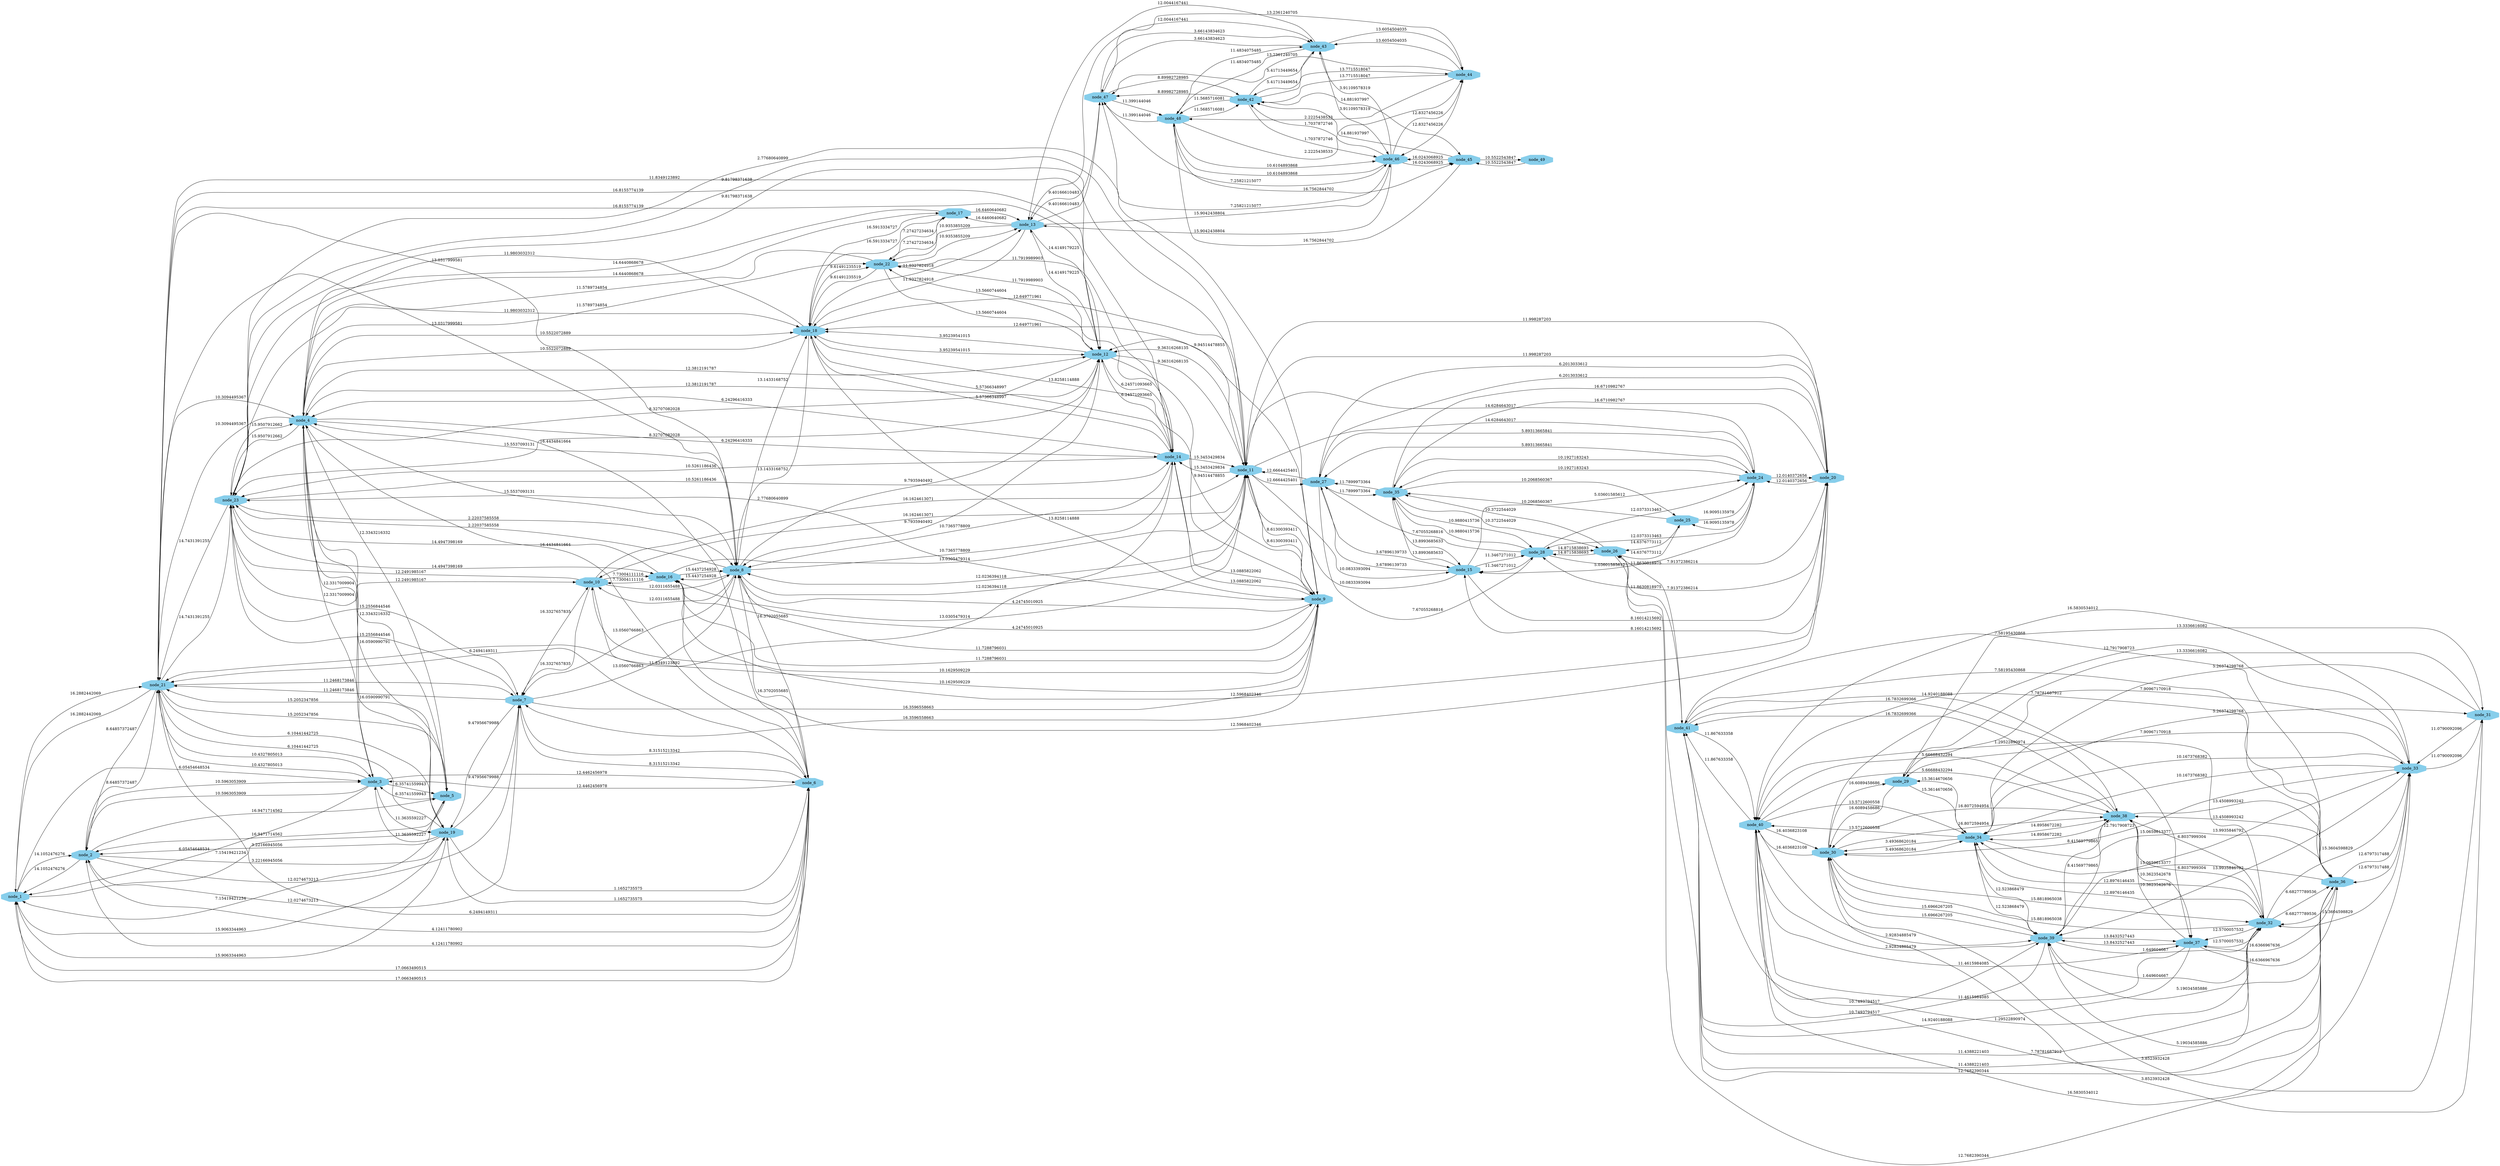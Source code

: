digraph G {
node [width=.3,height=.3,shape=octagon,style=filled,color=skyblue];
overlap="false";
rankdir="LR";
aspect="1";
node_1 [pos="60.6581713619,98.2761884893!"];
node_2 [pos="46.5529237349,98.2763175936!"];
node_3 [pos="56.286219142,94.0876843494!"];
node_4 [pos="53.7937578663,82.0104956821!"];
node_5 [pos="61.97201923,91.2436712581!"];
node_6 [pos="43.8838914214,95.132336962!"];
node_7 [pos="35.985679379,92.5323366668!"];
node_8 [pos="38.4120613785,79.7037042832!"];
node_9 [pos="36.0512072186,76.1728120354!"];
node_10 [pos="26.3870892624,79.3177119687!"];
node_11 [pos="37.629135326,67.7055822843!"];
node_12 [pos="45.4344416209,72.8772366657!"];
node_13 [pos="54.4827938983,61.6559542179!"];
node_14 [pos="49.0120806025,77.996748793!"];
node_15 [pos="36.7148895534,57.6637753605!"];
node_16 [pos="25.2183837678,71.6765299235!"];
node_17 [pos="65.8993649107,73.770134144!"];
node_18 [pos="49.3619137182,72.4340748415!"];
node_19 [pos="45.0047395735,95.4510247149!"];
node_20 [pos="28.7867295093,59.595665196!"];
node_21 [pos="46.8523409161,89.6329283958!"];
node_22 [pos="58.9439767409,71.6399666445!"];
node_23 [pos="38.4984087848,77.4850080297!"];
node_24 [pos="38.9149362351,53.133736696!"];
node_25 [pos="41.404260838,36.4084590261!"];
node_26 [pos="26.7797635675,37.0294877311!"];
node_27 [pos="33.6072985723,55.6946041497!"];
node_28 [pos="26.9409758341,51.9001977809!"];
node_29 [pos="35.1748485042,16.4390011616!"];
node_30 [pos="20.2235020047,9.20613722558!"];
node_31 [pos="24.0729031058,9.05433188988!"];
node_32 [pos="13.0065917244,23.3536049341!"];
node_33 [pos="27.8663400275,19.4636681505!"];
node_34 [pos="20.2755087464,12.6994363218!"];
node_35 [pos="34.5150074316,43.9396008822!"];
node_36 [pos="18.1541594086,27.6153026398!"];
node_37 [pos="1.54135526884,28.5066038331!"];
node_38 [pos="7.19204285554,19.8205163497!"];
node_39 [pos="14.5788774872,23.8527171834!"];
node_40 [pos="11.7170941189,23.2318927573!"];
node_41 [pos="15.1711048881,34.5857701182!"];
node_42 [pos="59.4844356874,45.1000316181!"];
node_43 [pos="58.8709353402,50.482313985!"];
node_44 [pos="72.4554078412,49.7270739234!"];
node_45 [pos="67.6916250993,32.6857607775!"];
node_46 [pos="59.9773183493,46.7309693111!"];
node_47 [pos="59.9242037353,53.9889871165!"];
node_48 [pos="70.2869285985,49.2398378884!"];
node_49 [pos="75.2717372946,25.3446456234!"];
      node_32 -> node_39 [label="1.649604667"];
      node_32 -> node_38 [label="6.8037999304"];
      node_32 -> node_30 [label="15.8818965038"];
      node_32 -> node_33 [label="15.3604598829"];
      node_32 -> node_34 [label="12.8976146435"];
      node_32 -> node_37 [label="12.5700057532"];
      node_32 -> node_36 [label="6.68277789536"];
      node_32 -> node_40 [label="1.29522890974"];
      node_32 -> node_41 [label="11.4388221403"];
      node_46 -> node_13 [label="15.9042438804"];
      node_46 -> node_42 [label="1.7037872746"];
      node_46 -> node_43 [label="3.91109578319"];
      node_46 -> node_44 [label="12.8327456226"];
      node_46 -> node_45 [label="16.0243068925"];
      node_46 -> node_47 [label="7.25821215077"];
      node_46 -> node_48 [label="10.6104893868"];
      node_35 -> node_15 [label="13.8993685633"];
      node_35 -> node_26 [label="10.3722544029"];
      node_35 -> node_27 [label="11.7899973364"];
      node_35 -> node_24 [label="10.1927183243"];
      node_35 -> node_25 [label="10.2068560367"];
      node_35 -> node_20 [label="16.6710982767"];
      node_35 -> node_28 [label="10.9880415736"];
      node_47 -> node_13 [label="9.40166610483"];
      node_47 -> node_42 [label="8.89982728985"];
      node_47 -> node_43 [label="3.66143834623"];
      node_47 -> node_44 [label="13.2361240705"];
      node_47 -> node_46 [label="7.25821215077"];
      node_47 -> node_48 [label="11.399144046"];
      node_42 -> node_43 [label="5.41713449654"];
      node_42 -> node_44 [label="13.7715518047"];
      node_42 -> node_45 [label="14.881937997"];
      node_42 -> node_46 [label="1.7037872746"];
      node_42 -> node_47 [label="8.89982728985"];
      node_42 -> node_48 [label="11.5685716081"];
      node_34 -> node_39 [label="12.523868479"];
      node_34 -> node_38 [label="14.8958672282"];
      node_34 -> node_31 [label="5.26374298768"];
      node_34 -> node_30 [label="3.49368620184"];
      node_34 -> node_33 [label="10.1673768382"];
      node_34 -> node_32 [label="12.8976146435"];
      node_34 -> node_36 [label="15.0659613377"];
      node_34 -> node_40 [label="13.5712600558"];
      node_34 -> node_29 [label="15.3614670656"];
      node_26 -> node_41 [label="11.8630818975"];
      node_26 -> node_25 [label="14.6376773112"];
      node_26 -> node_35 [label="10.3722544029"];
      node_26 -> node_28 [label="14.8715838693"];
      node_26 -> node_36 [label="12.7682390344"];
      node_27 -> node_15 [label="3.67896139733"];
      node_27 -> node_35 [label="11.7899973364"];
      node_27 -> node_11 [label="12.6664425401"];
      node_27 -> node_24 [label="5.89313665841"];
      node_27 -> node_20 [label="6.2013033612"];
      node_27 -> node_28 [label="7.67055268816"];
      node_24 -> node_15 [label="5.03601585612"];
      node_24 -> node_35 [label="10.1927183243"];
      node_24 -> node_11 [label="14.6284643017"];
      node_24 -> node_27 [label="5.89313665841"];
      node_24 -> node_25 [label="16.9095135978"];
      node_24 -> node_20 [label="12.0140372656"];
      node_24 -> node_28 [label="12.0373313463"];
      node_25 -> node_26 [label="14.6376773112"];
      node_25 -> node_24 [label="16.9095135978"];
      node_25 -> node_35 [label="10.2068560367"];
      node_22 -> node_14 [label="11.7919989903"];
      node_22 -> node_18 [label="9.61491235519"];
      node_22 -> node_17 [label="7.27427234634"];
      node_22 -> node_4 [label="11.5789734854"];
      node_22 -> node_13 [label="10.9353855209"];
      node_22 -> node_12 [label="13.5660744604"];
      node_23 -> node_14 [label="10.5261186436"];
      node_23 -> node_18 [label="11.9803032312"];
      node_23 -> node_9 [label="2.77680640899"];
      node_23 -> node_8 [label="2.22037585558"];
      node_23 -> node_7 [label="15.2556844546"];
      node_23 -> node_16 [label="14.4947398169"];
      node_23 -> node_4 [label="15.9507912662"];
      node_23 -> node_12 [label="8.32707082028"];
      node_23 -> node_11 [label="9.81798371638"];
      node_23 -> node_10 [label="12.2491985167"];
      node_23 -> node_21 [label="14.7431391255"];
      node_20 -> node_16 [label="12.5968402346"];
      node_20 -> node_15 [label="8.16014215692"];
      node_20 -> node_35 [label="16.6710982767"];
      node_20 -> node_11 [label="11.998287203"];
      node_20 -> node_27 [label="6.2013033612"];
      node_20 -> node_24 [label="12.0140372656"];
      node_20 -> node_28 [label="7.91372386214"];
      node_21 -> node_14 [label="11.8349123892"];
      node_21 -> node_19 [label="6.10441442725"];
      node_21 -> node_8 [label="13.0317999581"];
      node_21 -> node_7 [label="11.2468173846"];
      node_21 -> node_6 [label="6.2494149311"];
      node_21 -> node_5 [label="15.2052347856"];
      node_21 -> node_4 [label="10.3094495367"];
      node_21 -> node_3 [label="10.4327805013"];
      node_21 -> node_2 [label="8.64857372487"];
      node_21 -> node_1 [label="16.2882442069"];
      node_21 -> node_12 [label="16.8155774139"];
      node_21 -> node_23 [label="14.7431391255"];
      node_48 -> node_42 [label="11.5685716081"];
      node_48 -> node_43 [label="11.4834075485"];
      node_48 -> node_44 [label="2.2225438533"];
      node_48 -> node_45 [label="16.7562844702"];
      node_48 -> node_46 [label="10.6104893868"];
      node_48 -> node_47 [label="11.399144046"];
      node_49 -> node_45 [label="10.5522543847"];
      node_36 -> node_39 [label="5.19034585886"];
      node_36 -> node_38 [label="13.4508993242"];
      node_36 -> node_33 [label="12.6797317488"];
      node_36 -> node_32 [label="6.68277789536"];
      node_36 -> node_34 [label="15.0659613377"];
      node_36 -> node_37 [label="16.6366967636"];
      node_36 -> node_26 [label="12.7682390344"];
      node_36 -> node_41 [label="7.58195430868"];
      node_36 -> node_40 [label="7.78781687912"];
      node_28 -> node_15 [label="11.3467271012"];
      node_28 -> node_35 [label="10.9880415736"];
      node_28 -> node_26 [label="14.8715838693"];
      node_28 -> node_27 [label="7.67055268816"];
      node_28 -> node_24 [label="12.0373313463"];
      node_28 -> node_20 [label="7.91372386214"];
      node_29 -> node_31 [label="13.3336616082"];
      node_29 -> node_30 [label="16.6089458686"];
      node_29 -> node_33 [label="7.90967170918"];
      node_29 -> node_34 [label="15.3614670656"];
      node_37 -> node_39 [label="13.8432527443"];
      node_37 -> node_38 [label="10.3623542678"];
      node_37 -> node_32 [label="12.5700057532"];
      node_37 -> node_36 [label="16.6366967636"];
      node_37 -> node_40 [label="11.4615984085"];
      node_37 -> node_41 [label="14.9240188088"];
      node_9 -> node_18 [label="13.8258114888"];
      node_9 -> node_8 [label="4.24745010925"];
      node_9 -> node_7 [label="16.3596558663"];
      node_9 -> node_16 [label="11.7288796031"];
      node_9 -> node_14 [label="13.0885822062"];
      node_9 -> node_12 [label="9.94514478855"];
      node_9 -> node_11 [label="8.61300393411"];
      node_9 -> node_10 [label="10.1629509229"];
      node_9 -> node_23 [label="2.77680640899"];
      node_8 -> node_21 [label="13.0317999581"];
      node_8 -> node_14 [label="10.7365778809"];
      node_8 -> node_9 [label="4.24745010925"];
      node_8 -> node_18 [label="13.1433168752"];
      node_8 -> node_7 [label="13.0560766863"];
      node_8 -> node_6 [label="16.3702055685"];
      node_8 -> node_4 [label="15.5537093131"];
      node_8 -> node_12 [label="9.7935940492"];
      node_8 -> node_11 [label="12.0236394118"];
      node_8 -> node_10 [label="12.0311655488"];
      node_8 -> node_23 [label="2.22037585558"];
      node_8 -> node_16 [label="15.4437254928"];
      node_7 -> node_9 [label="16.3596558663"];
      node_7 -> node_19 [label="9.47956679988"];
      node_7 -> node_8 [label="13.0560766863"];
      node_7 -> node_6 [label="8.31515213342"];
      node_7 -> node_2 [label="12.0274673213"];
      node_7 -> node_10 [label="16.3327657835"];
      node_7 -> node_23 [label="15.2556844546"];
      node_7 -> node_21 [label="11.2468173846"];
      node_6 -> node_19 [label="1.1652735575"];
      node_6 -> node_8 [label="16.3702055685"];
      node_6 -> node_7 [label="8.31515213342"];
      node_6 -> node_4 [label="16.4434841664"];
      node_6 -> node_3 [label="12.4462456978"];
      node_6 -> node_2 [label="4.12411780902"];
      node_6 -> node_1 [label="17.0663490515"];
      node_6 -> node_21 [label="6.2494149311"];
      node_5 -> node_4 [label="12.3343216332"];
      node_5 -> node_3 [label="6.35741559943"];
      node_5 -> node_2 [label="16.9471714562"];
      node_5 -> node_1 [label="7.15419421234"];
      node_5 -> node_21 [label="15.2052347856"];
      node_4 -> node_18 [label="10.5522072889"];
      node_4 -> node_19 [label="16.0590990791"];
      node_4 -> node_8 [label="15.5537093131"];
      node_4 -> node_17 [label="14.6440868678"];
      node_4 -> node_6 [label="16.4434841664"];
      node_4 -> node_5 [label="12.3343216332"];
      node_4 -> node_14 [label="6.24296416333"];
      node_4 -> node_3 [label="12.3317009904"];
      node_4 -> node_12 [label="12.3812191787"];
      node_4 -> node_22 [label="11.5789734854"];
      node_4 -> node_23 [label="15.9507912662"];
      node_4 -> node_21 [label="10.3094495367"];
      node_3 -> node_19 [label="11.3635592227"];
      node_3 -> node_6 [label="12.4462456978"];
      node_3 -> node_5 [label="6.35741559943"];
      node_3 -> node_4 [label="12.3317009904"];
      node_3 -> node_2 [label="10.5963053909"];
      node_3 -> node_1 [label="6.05454648534"];
      node_3 -> node_21 [label="10.4327805013"];
      node_2 -> node_19 [label="3.22166945056"];
      node_2 -> node_7 [label="12.0274673213"];
      node_2 -> node_6 [label="4.12411780902"];
      node_2 -> node_5 [label="16.9471714562"];
      node_2 -> node_3 [label="10.5963053909"];
      node_2 -> node_1 [label="14.1052476276"];
      node_2 -> node_21 [label="8.64857372487"];
      node_1 -> node_19 [label="15.9063344963"];
      node_1 -> node_6 [label="17.0663490515"];
      node_1 -> node_5 [label="7.15419421234"];
      node_1 -> node_3 [label="6.05454648534"];
      node_1 -> node_2 [label="14.1052476276"];
      node_1 -> node_21 [label="16.2882442069"];
      node_40 -> node_39 [label="2.92834885479"];
      node_40 -> node_38 [label="5.66688432294"];
      node_40 -> node_30 [label="16.4036823108"];
      node_40 -> node_33 [label="16.5830534012"];
      node_40 -> node_32 [label="1.29522890974"];
      node_40 -> node_34 [label="13.5712600558"];
      node_40 -> node_37 [label="11.4615984085"];
      node_40 -> node_36 [label="7.78781687912"];
      node_40 -> node_41 [label="11.867633358"];
      node_39 -> node_38 [label="8.41569779865"];
      node_39 -> node_30 [label="15.6966267205"];
      node_39 -> node_33 [label="13.9935846792"];
      node_39 -> node_32 [label="1.649604667"];
      node_39 -> node_34 [label="12.523868479"];
      node_39 -> node_37 [label="13.8432527443"];
      node_39 -> node_36 [label="5.19034585886"];
      node_39 -> node_40 [label="2.92834885479"];
      node_39 -> node_41 [label="10.7493794517"];
      node_38 -> node_39 [label="8.41569779865"];
      node_38 -> node_30 [label="16.8072594954"];
      node_38 -> node_32 [label="6.8037999304"];
      node_38 -> node_34 [label="14.8958672282"];
      node_38 -> node_37 [label="10.3623542678"];
      node_38 -> node_36 [label="13.4508993242"];
      node_38 -> node_40 [label="5.66688432294"];
      node_38 -> node_41 [label="16.7832699366"];
      node_19 -> node_7 [label="9.47956679988"];
      node_19 -> node_6 [label="1.1652735575"];
      node_19 -> node_4 [label="16.0590990791"];
      node_19 -> node_3 [label="11.3635592227"];
      node_19 -> node_2 [label="3.22166945056"];
      node_19 -> node_1 [label="15.9063344963"];
      node_19 -> node_21 [label="6.10441442725"];
      node_18 -> node_14 [label="5.57366348997"];
      node_18 -> node_9 [label="13.8258114888"];
      node_18 -> node_8 [label="13.1433168752"];
      node_18 -> node_17 [label="16.5913334727"];
      node_18 -> node_4 [label="10.5522072889"];
      node_18 -> node_13 [label="11.9327824918"];
      node_18 -> node_12 [label="3.95239541015"];
      node_18 -> node_11 [label="12.649771961"];
      node_18 -> node_22 [label="9.61491235519"];
      node_18 -> node_23 [label="11.9803032312"];
      node_17 -> node_22 [label="7.27427234634"];
      node_17 -> node_4 [label="14.6440868678"];
      node_17 -> node_13 [label="16.6460640682"];
      node_17 -> node_18 [label="16.5913334727"];
      node_16 -> node_9 [label="11.7288796031"];
      node_16 -> node_8 [label="15.4437254928"];
      node_16 -> node_11 [label="13.0305479314"];
      node_16 -> node_10 [label="7.73004111116"];
      node_16 -> node_23 [label="14.4947398169"];
      node_16 -> node_20 [label="12.5968402346"];
      node_15 -> node_35 [label="13.8993685633"];
      node_15 -> node_11 [label="10.0833393094"];
      node_15 -> node_27 [label="3.67896139733"];
      node_15 -> node_24 [label="5.03601585612"];
      node_15 -> node_20 [label="8.16014215692"];
      node_15 -> node_28 [label="11.3467271012"];
      node_14 -> node_8 [label="10.7365778809"];
      node_14 -> node_9 [label="13.0885822062"];
      node_14 -> node_18 [label="5.57366348997"];
      node_14 -> node_4 [label="6.24296416333"];
      node_14 -> node_12 [label="6.24571093665"];
      node_14 -> node_11 [label="15.3453429834"];
      node_14 -> node_22 [label="11.7919989903"];
      node_14 -> node_23 [label="10.5261186436"];
      node_14 -> node_21 [label="11.8349123892"];
      node_13 -> node_18 [label="11.9327824918"];
      node_13 -> node_17 [label="16.6460640682"];
      node_13 -> node_12 [label="14.4149179225"];
      node_13 -> node_43 [label="12.0044167441"];
      node_13 -> node_22 [label="10.9353855209"];
      node_13 -> node_46 [label="15.9042438804"];
      node_13 -> node_47 [label="9.40166610483"];
      node_12 -> node_4 [label="12.3812191787"];
      node_12 -> node_18 [label="3.95239541015"];
      node_12 -> node_9 [label="9.94514478855"];
      node_12 -> node_8 [label="9.7935940492"];
      node_12 -> node_14 [label="6.24571093665"];
      node_12 -> node_13 [label="14.4149179225"];
      node_12 -> node_11 [label="9.36316268135"];
      node_12 -> node_22 [label="13.5660744604"];
      node_12 -> node_23 [label="8.32707082028"];
      node_12 -> node_21 [label="16.8155774139"];
      node_11 -> node_18 [label="12.649771961"];
      node_11 -> node_9 [label="8.61300393411"];
      node_11 -> node_8 [label="12.0236394118"];
      node_11 -> node_16 [label="13.0305479314"];
      node_11 -> node_15 [label="10.0833393094"];
      node_11 -> node_14 [label="15.3453429834"];
      node_11 -> node_12 [label="9.36316268135"];
      node_11 -> node_10 [label="16.1624613071"];
      node_11 -> node_27 [label="12.6664425401"];
      node_11 -> node_24 [label="14.6284643017"];
      node_11 -> node_23 [label="9.81798371638"];
      node_11 -> node_20 [label="11.998287203"];
      node_10 -> node_9 [label="10.1629509229"];
      node_10 -> node_8 [label="12.0311655488"];
      node_10 -> node_7 [label="16.3327657835"];
      node_10 -> node_16 [label="7.73004111116"];
      node_10 -> node_11 [label="16.1624613071"];
      node_10 -> node_23 [label="12.2491985167"];
      node_41 -> node_39 [label="10.7493794517"];
      node_41 -> node_38 [label="16.7832699366"];
      node_41 -> node_32 [label="11.4388221403"];
      node_41 -> node_37 [label="14.9240188088"];
      node_41 -> node_36 [label="7.58195430868"];
      node_41 -> node_26 [label="11.8630818975"];
      node_41 -> node_40 [label="11.867633358"];
      node_31 -> node_30 [label="3.8523932428"];
      node_31 -> node_33 [label="11.0790092096"];
      node_31 -> node_34 [label="5.26374298768"];
      node_31 -> node_29 [label="13.3336616082"];
      node_43 -> node_13 [label="12.0044167441"];
      node_43 -> node_42 [label="5.41713449654"];
      node_43 -> node_44 [label="13.6054504035"];
      node_43 -> node_46 [label="3.91109578319"];
      node_43 -> node_47 [label="3.66143834623"];
      node_43 -> node_48 [label="11.4834075485"];
      node_30 -> node_39 [label="15.6966267205"];
      node_30 -> node_38 [label="16.8072594954"];
      node_30 -> node_31 [label="3.8523932428"];
      node_30 -> node_33 [label="12.7917908723"];
      node_30 -> node_32 [label="15.8818965038"];
      node_30 -> node_34 [label="3.49368620184"];
      node_30 -> node_40 [label="16.4036823108"];
      node_30 -> node_29 [label="16.6089458686"];
      node_44 -> node_48 [label="2.2225438533"];
      node_44 -> node_42 [label="13.7715518047"];
      node_44 -> node_43 [label="13.6054504035"];
      node_44 -> node_46 [label="12.8327456226"];
      node_44 -> node_47 [label="13.2361240705"];
      node_33 -> node_39 [label="13.9935846792"];
      node_33 -> node_31 [label="11.0790092096"];
      node_33 -> node_30 [label="12.7917908723"];
      node_33 -> node_32 [label="15.3604598829"];
      node_33 -> node_34 [label="10.1673768382"];
      node_33 -> node_36 [label="12.6797317488"];
      node_33 -> node_40 [label="16.5830534012"];
      node_33 -> node_29 [label="7.90967170918"];
      node_45 -> node_48 [label="16.7562844702"];
      node_45 -> node_49 [label="10.5522543847"];
      node_45 -> node_42 [label="14.881937997"];
      node_45 -> node_46 [label="16.0243068925"];
}